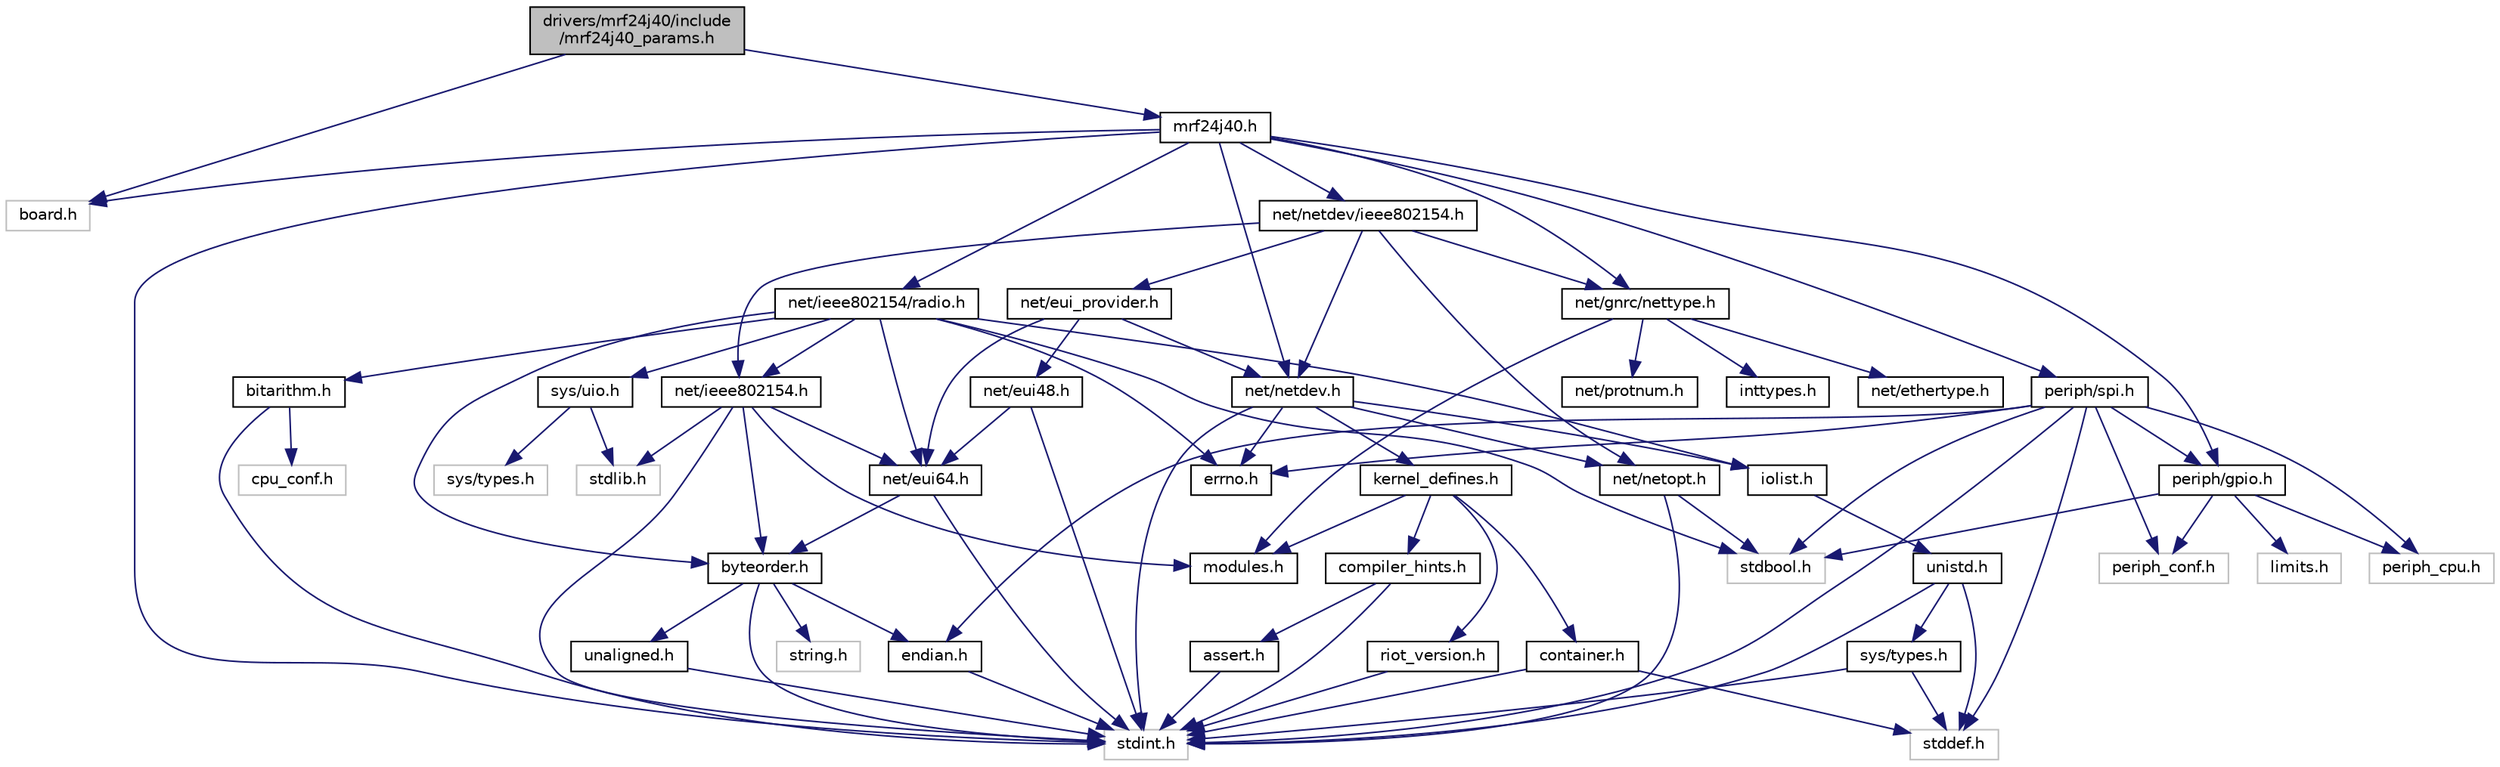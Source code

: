 digraph "drivers/mrf24j40/include/mrf24j40_params.h"
{
 // LATEX_PDF_SIZE
  edge [fontname="Helvetica",fontsize="10",labelfontname="Helvetica",labelfontsize="10"];
  node [fontname="Helvetica",fontsize="10",shape=record];
  Node1 [label="drivers/mrf24j40/include\l/mrf24j40_params.h",height=0.2,width=0.4,color="black", fillcolor="grey75", style="filled", fontcolor="black",tooltip="Default configuration for the MRF24J40 driver."];
  Node1 -> Node2 [color="midnightblue",fontsize="10",style="solid",fontname="Helvetica"];
  Node2 [label="board.h",height=0.2,width=0.4,color="grey75", fillcolor="white", style="filled",tooltip=" "];
  Node1 -> Node3 [color="midnightblue",fontsize="10",style="solid",fontname="Helvetica"];
  Node3 [label="mrf24j40.h",height=0.2,width=0.4,color="black", fillcolor="white", style="filled",URL="$mrf24j40_8h.html",tooltip="Interface definition for MRF24J40 based drivers ."];
  Node3 -> Node4 [color="midnightblue",fontsize="10",style="solid",fontname="Helvetica"];
  Node4 [label="stdint.h",height=0.2,width=0.4,color="grey75", fillcolor="white", style="filled",tooltip=" "];
  Node3 -> Node2 [color="midnightblue",fontsize="10",style="solid",fontname="Helvetica"];
  Node3 -> Node5 [color="midnightblue",fontsize="10",style="solid",fontname="Helvetica"];
  Node5 [label="periph/spi.h",height=0.2,width=0.4,color="black", fillcolor="white", style="filled",URL="$spi_8h.html",tooltip="Low-level SPI peripheral driver interface definition."];
  Node5 -> Node6 [color="midnightblue",fontsize="10",style="solid",fontname="Helvetica"];
  Node6 [label="endian.h",height=0.2,width=0.4,color="black", fillcolor="white", style="filled",URL="$endian_8h.html",tooltip="libc header for endian conversion"];
  Node6 -> Node4 [color="midnightblue",fontsize="10",style="solid",fontname="Helvetica"];
  Node5 -> Node7 [color="midnightblue",fontsize="10",style="solid",fontname="Helvetica"];
  Node7 [label="errno.h",height=0.2,width=0.4,color="black", fillcolor="white", style="filled",URL="$errno_8h.html",tooltip=" "];
  Node5 -> Node8 [color="midnightblue",fontsize="10",style="solid",fontname="Helvetica"];
  Node8 [label="stdbool.h",height=0.2,width=0.4,color="grey75", fillcolor="white", style="filled",tooltip=" "];
  Node5 -> Node9 [color="midnightblue",fontsize="10",style="solid",fontname="Helvetica"];
  Node9 [label="stddef.h",height=0.2,width=0.4,color="grey75", fillcolor="white", style="filled",tooltip=" "];
  Node5 -> Node4 [color="midnightblue",fontsize="10",style="solid",fontname="Helvetica"];
  Node5 -> Node10 [color="midnightblue",fontsize="10",style="solid",fontname="Helvetica"];
  Node10 [label="periph_cpu.h",height=0.2,width=0.4,color="grey75", fillcolor="white", style="filled",tooltip=" "];
  Node5 -> Node11 [color="midnightblue",fontsize="10",style="solid",fontname="Helvetica"];
  Node11 [label="periph_conf.h",height=0.2,width=0.4,color="grey75", fillcolor="white", style="filled",tooltip=" "];
  Node5 -> Node12 [color="midnightblue",fontsize="10",style="solid",fontname="Helvetica"];
  Node12 [label="periph/gpio.h",height=0.2,width=0.4,color="black", fillcolor="white", style="filled",URL="$drivers_2include_2periph_2gpio_8h.html",tooltip="Low-level GPIO peripheral driver interface definitions."];
  Node12 -> Node13 [color="midnightblue",fontsize="10",style="solid",fontname="Helvetica"];
  Node13 [label="limits.h",height=0.2,width=0.4,color="grey75", fillcolor="white", style="filled",tooltip=" "];
  Node12 -> Node8 [color="midnightblue",fontsize="10",style="solid",fontname="Helvetica"];
  Node12 -> Node10 [color="midnightblue",fontsize="10",style="solid",fontname="Helvetica"];
  Node12 -> Node11 [color="midnightblue",fontsize="10",style="solid",fontname="Helvetica"];
  Node3 -> Node12 [color="midnightblue",fontsize="10",style="solid",fontname="Helvetica"];
  Node3 -> Node14 [color="midnightblue",fontsize="10",style="solid",fontname="Helvetica"];
  Node14 [label="net/netdev.h",height=0.2,width=0.4,color="black", fillcolor="white", style="filled",URL="$drivers_2include_2net_2netdev_8h.html",tooltip="Definitions low-level network driver interface."];
  Node14 -> Node4 [color="midnightblue",fontsize="10",style="solid",fontname="Helvetica"];
  Node14 -> Node7 [color="midnightblue",fontsize="10",style="solid",fontname="Helvetica"];
  Node14 -> Node15 [color="midnightblue",fontsize="10",style="solid",fontname="Helvetica"];
  Node15 [label="iolist.h",height=0.2,width=0.4,color="black", fillcolor="white", style="filled",URL="$iolist_8h.html",tooltip="iolist scatter / gather IO"];
  Node15 -> Node16 [color="midnightblue",fontsize="10",style="solid",fontname="Helvetica"];
  Node16 [label="unistd.h",height=0.2,width=0.4,color="black", fillcolor="white", style="filled",URL="$unistd_8h_source.html",tooltip=" "];
  Node16 -> Node9 [color="midnightblue",fontsize="10",style="solid",fontname="Helvetica"];
  Node16 -> Node4 [color="midnightblue",fontsize="10",style="solid",fontname="Helvetica"];
  Node16 -> Node17 [color="midnightblue",fontsize="10",style="solid",fontname="Helvetica"];
  Node17 [label="sys/types.h",height=0.2,width=0.4,color="black", fillcolor="white", style="filled",URL="$cpu_2avr8__common_2avr__libc__extra_2include_2sys_2types_8h_source.html",tooltip=" "];
  Node17 -> Node4 [color="midnightblue",fontsize="10",style="solid",fontname="Helvetica"];
  Node17 -> Node9 [color="midnightblue",fontsize="10",style="solid",fontname="Helvetica"];
  Node14 -> Node18 [color="midnightblue",fontsize="10",style="solid",fontname="Helvetica"];
  Node18 [label="net/netopt.h",height=0.2,width=0.4,color="black", fillcolor="white", style="filled",URL="$netopt_8h.html",tooltip="Definition of global configuration options."];
  Node18 -> Node4 [color="midnightblue",fontsize="10",style="solid",fontname="Helvetica"];
  Node18 -> Node8 [color="midnightblue",fontsize="10",style="solid",fontname="Helvetica"];
  Node14 -> Node19 [color="midnightblue",fontsize="10",style="solid",fontname="Helvetica"];
  Node19 [label="kernel_defines.h",height=0.2,width=0.4,color="black", fillcolor="white", style="filled",URL="$kernel__defines_8h.html",tooltip="Common macros and compiler attributes/pragmas configuration."];
  Node19 -> Node20 [color="midnightblue",fontsize="10",style="solid",fontname="Helvetica"];
  Node20 [label="modules.h",height=0.2,width=0.4,color="black", fillcolor="white", style="filled",URL="$modules_8h.html",tooltip="Common macros and compiler attributes/pragmas configuration."];
  Node19 -> Node21 [color="midnightblue",fontsize="10",style="solid",fontname="Helvetica"];
  Node21 [label="riot_version.h",height=0.2,width=0.4,color="black", fillcolor="white", style="filled",URL="$riot__version_8h.html",tooltip="Common macros and compiler attributes/pragmas configuration."];
  Node21 -> Node4 [color="midnightblue",fontsize="10",style="solid",fontname="Helvetica"];
  Node19 -> Node22 [color="midnightblue",fontsize="10",style="solid",fontname="Helvetica"];
  Node22 [label="compiler_hints.h",height=0.2,width=0.4,color="black", fillcolor="white", style="filled",URL="$compiler__hints_8h.html",tooltip="Common macros and compiler attributes/pragmas configuration."];
  Node22 -> Node23 [color="midnightblue",fontsize="10",style="solid",fontname="Helvetica"];
  Node23 [label="assert.h",height=0.2,width=0.4,color="black", fillcolor="white", style="filled",URL="$assert_8h.html",tooltip="POSIX.1-2008 compliant version of the assert macro."];
  Node23 -> Node4 [color="midnightblue",fontsize="10",style="solid",fontname="Helvetica"];
  Node22 -> Node4 [color="midnightblue",fontsize="10",style="solid",fontname="Helvetica"];
  Node19 -> Node24 [color="midnightblue",fontsize="10",style="solid",fontname="Helvetica"];
  Node24 [label="container.h",height=0.2,width=0.4,color="black", fillcolor="white", style="filled",URL="$container_8h.html",tooltip="Common macros and compiler attributes/pragmas configuration."];
  Node24 -> Node9 [color="midnightblue",fontsize="10",style="solid",fontname="Helvetica"];
  Node24 -> Node4 [color="midnightblue",fontsize="10",style="solid",fontname="Helvetica"];
  Node3 -> Node25 [color="midnightblue",fontsize="10",style="solid",fontname="Helvetica"];
  Node25 [label="net/netdev/ieee802154.h",height=0.2,width=0.4,color="black", fillcolor="white", style="filled",URL="$drivers_2include_2net_2netdev_2ieee802154_8h.html",tooltip="Definitions for netdev common IEEE 802.15.4 code."];
  Node25 -> Node26 [color="midnightblue",fontsize="10",style="solid",fontname="Helvetica"];
  Node26 [label="net/eui_provider.h",height=0.2,width=0.4,color="black", fillcolor="white", style="filled",URL="$eui__provider_8h.html",tooltip="EUI-48 and EUI-64 address provider."];
  Node26 -> Node27 [color="midnightblue",fontsize="10",style="solid",fontname="Helvetica"];
  Node27 [label="net/eui48.h",height=0.2,width=0.4,color="black", fillcolor="white", style="filled",URL="$eui48_8h.html",tooltip="Definition and IPv6 IID conversion for IEEE EUI-48 identifiers."];
  Node27 -> Node4 [color="midnightblue",fontsize="10",style="solid",fontname="Helvetica"];
  Node27 -> Node28 [color="midnightblue",fontsize="10",style="solid",fontname="Helvetica"];
  Node28 [label="net/eui64.h",height=0.2,width=0.4,color="black", fillcolor="white", style="filled",URL="$eui64_8h.html",tooltip="EUI-64 data type definition."];
  Node28 -> Node4 [color="midnightblue",fontsize="10",style="solid",fontname="Helvetica"];
  Node28 -> Node29 [color="midnightblue",fontsize="10",style="solid",fontname="Helvetica"];
  Node29 [label="byteorder.h",height=0.2,width=0.4,color="black", fillcolor="white", style="filled",URL="$byteorder_8h.html",tooltip="Functions to work with different byte orders."];
  Node29 -> Node30 [color="midnightblue",fontsize="10",style="solid",fontname="Helvetica"];
  Node30 [label="string.h",height=0.2,width=0.4,color="grey75", fillcolor="white", style="filled",tooltip=" "];
  Node29 -> Node4 [color="midnightblue",fontsize="10",style="solid",fontname="Helvetica"];
  Node29 -> Node6 [color="midnightblue",fontsize="10",style="solid",fontname="Helvetica"];
  Node29 -> Node31 [color="midnightblue",fontsize="10",style="solid",fontname="Helvetica"];
  Node31 [label="unaligned.h",height=0.2,width=0.4,color="black", fillcolor="white", style="filled",URL="$unaligned_8h.html",tooltip="Unaligned but safe memory access functions."];
  Node31 -> Node4 [color="midnightblue",fontsize="10",style="solid",fontname="Helvetica"];
  Node26 -> Node28 [color="midnightblue",fontsize="10",style="solid",fontname="Helvetica"];
  Node26 -> Node14 [color="midnightblue",fontsize="10",style="solid",fontname="Helvetica"];
  Node25 -> Node32 [color="midnightblue",fontsize="10",style="solid",fontname="Helvetica"];
  Node32 [label="net/ieee802154.h",height=0.2,width=0.4,color="black", fillcolor="white", style="filled",URL="$sys_2include_2net_2ieee802154_8h.html",tooltip="IEEE 802.15.4 header definitions."];
  Node32 -> Node4 [color="midnightblue",fontsize="10",style="solid",fontname="Helvetica"];
  Node32 -> Node33 [color="midnightblue",fontsize="10",style="solid",fontname="Helvetica"];
  Node33 [label="stdlib.h",height=0.2,width=0.4,color="grey75", fillcolor="white", style="filled",tooltip=" "];
  Node32 -> Node29 [color="midnightblue",fontsize="10",style="solid",fontname="Helvetica"];
  Node32 -> Node28 [color="midnightblue",fontsize="10",style="solid",fontname="Helvetica"];
  Node32 -> Node20 [color="midnightblue",fontsize="10",style="solid",fontname="Helvetica"];
  Node25 -> Node34 [color="midnightblue",fontsize="10",style="solid",fontname="Helvetica"];
  Node34 [label="net/gnrc/nettype.h",height=0.2,width=0.4,color="black", fillcolor="white", style="filled",URL="$nettype_8h.html",tooltip="Protocol type definitions."];
  Node34 -> Node35 [color="midnightblue",fontsize="10",style="solid",fontname="Helvetica"];
  Node35 [label="inttypes.h",height=0.2,width=0.4,color="black", fillcolor="white", style="filled",URL="$inttypes_8h.html",tooltip="Adds include for missing inttype definitions."];
  Node34 -> Node20 [color="midnightblue",fontsize="10",style="solid",fontname="Helvetica"];
  Node34 -> Node36 [color="midnightblue",fontsize="10",style="solid",fontname="Helvetica"];
  Node36 [label="net/ethertype.h",height=0.2,width=0.4,color="black", fillcolor="white", style="filled",URL="$ethertype_8h.html",tooltip="Ether type definitions."];
  Node34 -> Node37 [color="midnightblue",fontsize="10",style="solid",fontname="Helvetica"];
  Node37 [label="net/protnum.h",height=0.2,width=0.4,color="black", fillcolor="white", style="filled",URL="$protnum_8h.html",tooltip="Protocol number definitions."];
  Node25 -> Node18 [color="midnightblue",fontsize="10",style="solid",fontname="Helvetica"];
  Node25 -> Node14 [color="midnightblue",fontsize="10",style="solid",fontname="Helvetica"];
  Node3 -> Node34 [color="midnightblue",fontsize="10",style="solid",fontname="Helvetica"];
  Node3 -> Node38 [color="midnightblue",fontsize="10",style="solid",fontname="Helvetica"];
  Node38 [label="net/ieee802154/radio.h",height=0.2,width=0.4,color="black", fillcolor="white", style="filled",URL="$radio_8h_source.html",tooltip=" "];
  Node38 -> Node8 [color="midnightblue",fontsize="10",style="solid",fontname="Helvetica"];
  Node38 -> Node15 [color="midnightblue",fontsize="10",style="solid",fontname="Helvetica"];
  Node38 -> Node39 [color="midnightblue",fontsize="10",style="solid",fontname="Helvetica"];
  Node39 [label="sys/uio.h",height=0.2,width=0.4,color="black", fillcolor="white", style="filled",URL="$uio_8h.html",tooltip="libc header for scatter/gather I/O"];
  Node39 -> Node33 [color="midnightblue",fontsize="10",style="solid",fontname="Helvetica"];
  Node39 -> Node40 [color="midnightblue",fontsize="10",style="solid",fontname="Helvetica"];
  Node40 [label="sys/types.h",height=0.2,width=0.4,color="grey75", fillcolor="white", style="filled",tooltip=" "];
  Node38 -> Node41 [color="midnightblue",fontsize="10",style="solid",fontname="Helvetica"];
  Node41 [label="bitarithm.h",height=0.2,width=0.4,color="black", fillcolor="white", style="filled",URL="$bitarithm_8h.html",tooltip="Helper functions for bit arithmetic."];
  Node41 -> Node4 [color="midnightblue",fontsize="10",style="solid",fontname="Helvetica"];
  Node41 -> Node42 [color="midnightblue",fontsize="10",style="solid",fontname="Helvetica"];
  Node42 [label="cpu_conf.h",height=0.2,width=0.4,color="grey75", fillcolor="white", style="filled",tooltip=" "];
  Node38 -> Node29 [color="midnightblue",fontsize="10",style="solid",fontname="Helvetica"];
  Node38 -> Node28 [color="midnightblue",fontsize="10",style="solid",fontname="Helvetica"];
  Node38 -> Node32 [color="midnightblue",fontsize="10",style="solid",fontname="Helvetica"];
  Node38 -> Node7 [color="midnightblue",fontsize="10",style="solid",fontname="Helvetica"];
}
